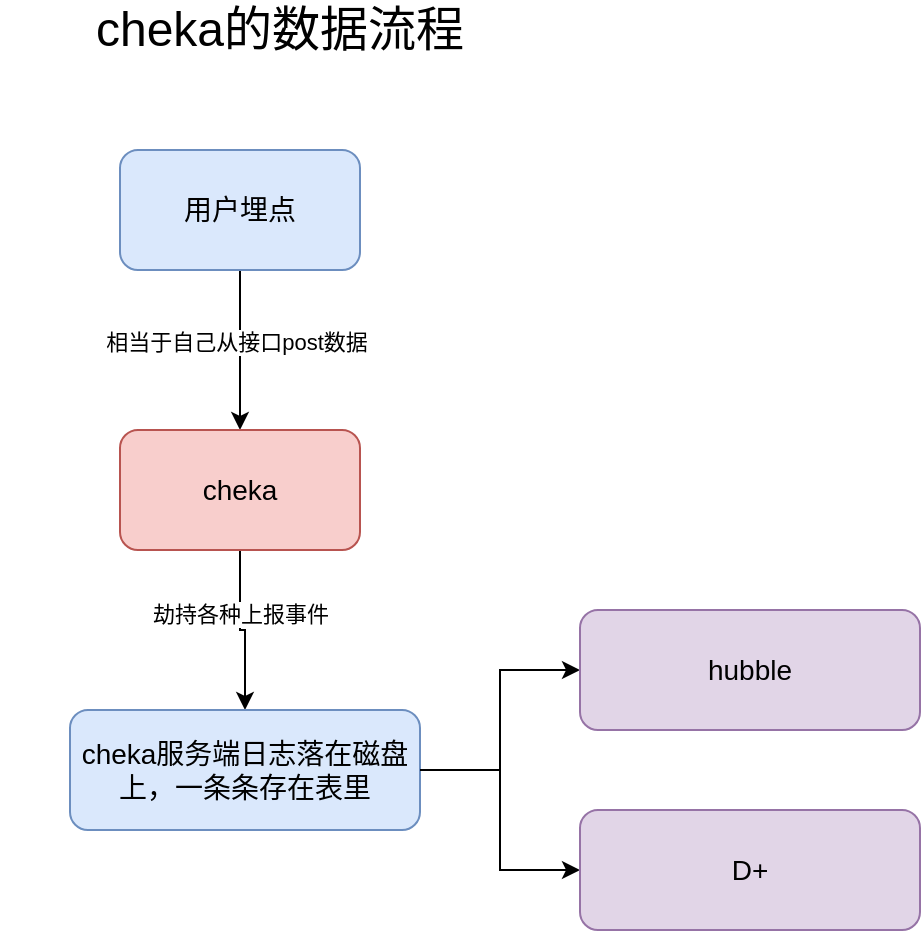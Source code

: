 <mxfile version="14.6.12" type="github">
  <diagram id="8Q8xeb0HI0jWzQi8_LTv" name="Page-1">
    <mxGraphModel dx="987" dy="621" grid="1" gridSize="10" guides="1" tooltips="1" connect="1" arrows="1" fold="1" page="1" pageScale="1" pageWidth="827" pageHeight="1169" math="0" shadow="0">
      <root>
        <mxCell id="0" />
        <mxCell id="1" parent="0" />
        <mxCell id="urFDt2Ocu5OXnpa5XnNP-5" value="" style="edgeStyle=orthogonalEdgeStyle;rounded=0;orthogonalLoop=1;jettySize=auto;html=1;" edge="1" parent="1" source="urFDt2Ocu5OXnpa5XnNP-2" target="urFDt2Ocu5OXnpa5XnNP-4">
          <mxGeometry relative="1" as="geometry" />
        </mxCell>
        <mxCell id="urFDt2Ocu5OXnpa5XnNP-10" value="相当于自己从接口post数据" style="edgeLabel;html=1;align=center;verticalAlign=middle;resizable=0;points=[];" vertex="1" connectable="0" parent="urFDt2Ocu5OXnpa5XnNP-5">
          <mxGeometry x="-0.1" y="-2" relative="1" as="geometry">
            <mxPoint as="offset" />
          </mxGeometry>
        </mxCell>
        <mxCell id="urFDt2Ocu5OXnpa5XnNP-2" value="&lt;font style=&quot;font-size: 14px&quot;&gt;用户埋点&lt;/font&gt;" style="rounded=1;whiteSpace=wrap;html=1;fillColor=#dae8fc;strokeColor=#6c8ebf;" vertex="1" parent="1">
          <mxGeometry x="110" y="90" width="120" height="60" as="geometry" />
        </mxCell>
        <mxCell id="urFDt2Ocu5OXnpa5XnNP-3" value="&lt;font style=&quot;font-size: 24px&quot;&gt;cheka的数据流程&lt;/font&gt;" style="text;html=1;strokeColor=none;fillColor=none;align=center;verticalAlign=middle;whiteSpace=wrap;rounded=0;" vertex="1" parent="1">
          <mxGeometry x="50" y="20" width="280" height="20" as="geometry" />
        </mxCell>
        <mxCell id="urFDt2Ocu5OXnpa5XnNP-7" value="" style="edgeStyle=orthogonalEdgeStyle;rounded=0;orthogonalLoop=1;jettySize=auto;html=1;" edge="1" parent="1" source="urFDt2Ocu5OXnpa5XnNP-4" target="urFDt2Ocu5OXnpa5XnNP-6">
          <mxGeometry relative="1" as="geometry" />
        </mxCell>
        <mxCell id="urFDt2Ocu5OXnpa5XnNP-8" value="劫持各种上报事件" style="edgeLabel;html=1;align=center;verticalAlign=middle;resizable=0;points=[];" vertex="1" connectable="0" parent="urFDt2Ocu5OXnpa5XnNP-7">
          <mxGeometry x="-0.225" relative="1" as="geometry">
            <mxPoint as="offset" />
          </mxGeometry>
        </mxCell>
        <mxCell id="urFDt2Ocu5OXnpa5XnNP-4" value="&lt;font style=&quot;font-size: 14px&quot;&gt;cheka&lt;/font&gt;" style="whiteSpace=wrap;html=1;rounded=1;fillColor=#f8cecc;strokeColor=#b85450;" vertex="1" parent="1">
          <mxGeometry x="110" y="230" width="120" height="60" as="geometry" />
        </mxCell>
        <mxCell id="urFDt2Ocu5OXnpa5XnNP-12" value="" style="edgeStyle=orthogonalEdgeStyle;rounded=0;orthogonalLoop=1;jettySize=auto;html=1;" edge="1" parent="1" source="urFDt2Ocu5OXnpa5XnNP-6" target="urFDt2Ocu5OXnpa5XnNP-11">
          <mxGeometry relative="1" as="geometry">
            <Array as="points">
              <mxPoint x="300" y="400" />
              <mxPoint x="300" y="350" />
            </Array>
          </mxGeometry>
        </mxCell>
        <mxCell id="urFDt2Ocu5OXnpa5XnNP-6" value="&lt;font style=&quot;font-size: 14px&quot;&gt;cheka服务端日志落在磁盘上，一条条存在表里&lt;/font&gt;" style="whiteSpace=wrap;html=1;rounded=1;fillColor=#dae8fc;strokeColor=#6c8ebf;" vertex="1" parent="1">
          <mxGeometry x="85" y="370" width="175" height="60" as="geometry" />
        </mxCell>
        <mxCell id="urFDt2Ocu5OXnpa5XnNP-11" value="&lt;font style=&quot;font-size: 14px&quot;&gt;hubble&lt;/font&gt;" style="whiteSpace=wrap;html=1;rounded=1;fillColor=#e1d5e7;strokeColor=#9673a6;" vertex="1" parent="1">
          <mxGeometry x="340" y="320" width="170" height="60" as="geometry" />
        </mxCell>
        <mxCell id="urFDt2Ocu5OXnpa5XnNP-19" value="" style="edgeStyle=orthogonalEdgeStyle;rounded=0;orthogonalLoop=1;jettySize=auto;html=1;" edge="1" parent="1" source="urFDt2Ocu5OXnpa5XnNP-6" target="urFDt2Ocu5OXnpa5XnNP-18">
          <mxGeometry relative="1" as="geometry" />
        </mxCell>
        <mxCell id="urFDt2Ocu5OXnpa5XnNP-18" value="&lt;span style=&quot;font-size: 14px&quot;&gt;D+&lt;/span&gt;" style="whiteSpace=wrap;html=1;rounded=1;fillColor=#e1d5e7;strokeColor=#9673a6;" vertex="1" parent="1">
          <mxGeometry x="340" y="420" width="170" height="60" as="geometry" />
        </mxCell>
      </root>
    </mxGraphModel>
  </diagram>
</mxfile>
